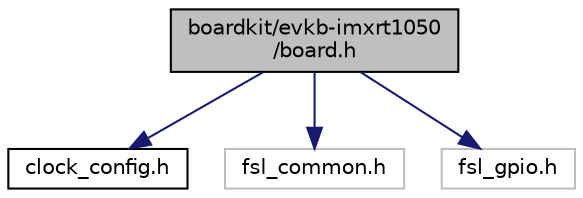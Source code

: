 digraph "boardkit/evkb-imxrt1050/board.h"
{
  edge [fontname="Helvetica",fontsize="10",labelfontname="Helvetica",labelfontsize="10"];
  node [fontname="Helvetica",fontsize="10",shape=record];
  Node0 [label="boardkit/evkb-imxrt1050\l/board.h",height=0.2,width=0.4,color="black", fillcolor="grey75", style="filled", fontcolor="black"];
  Node0 -> Node1 [color="midnightblue",fontsize="10",style="solid",fontname="Helvetica"];
  Node1 [label="clock_config.h",height=0.2,width=0.4,color="black", fillcolor="white", style="filled",URL="$evkb-imxrt1050_2clock__config_8h.html"];
  Node0 -> Node2 [color="midnightblue",fontsize="10",style="solid",fontname="Helvetica"];
  Node2 [label="fsl_common.h",height=0.2,width=0.4,color="grey75", fillcolor="white", style="filled"];
  Node0 -> Node3 [color="midnightblue",fontsize="10",style="solid",fontname="Helvetica"];
  Node3 [label="fsl_gpio.h",height=0.2,width=0.4,color="grey75", fillcolor="white", style="filled"];
}
